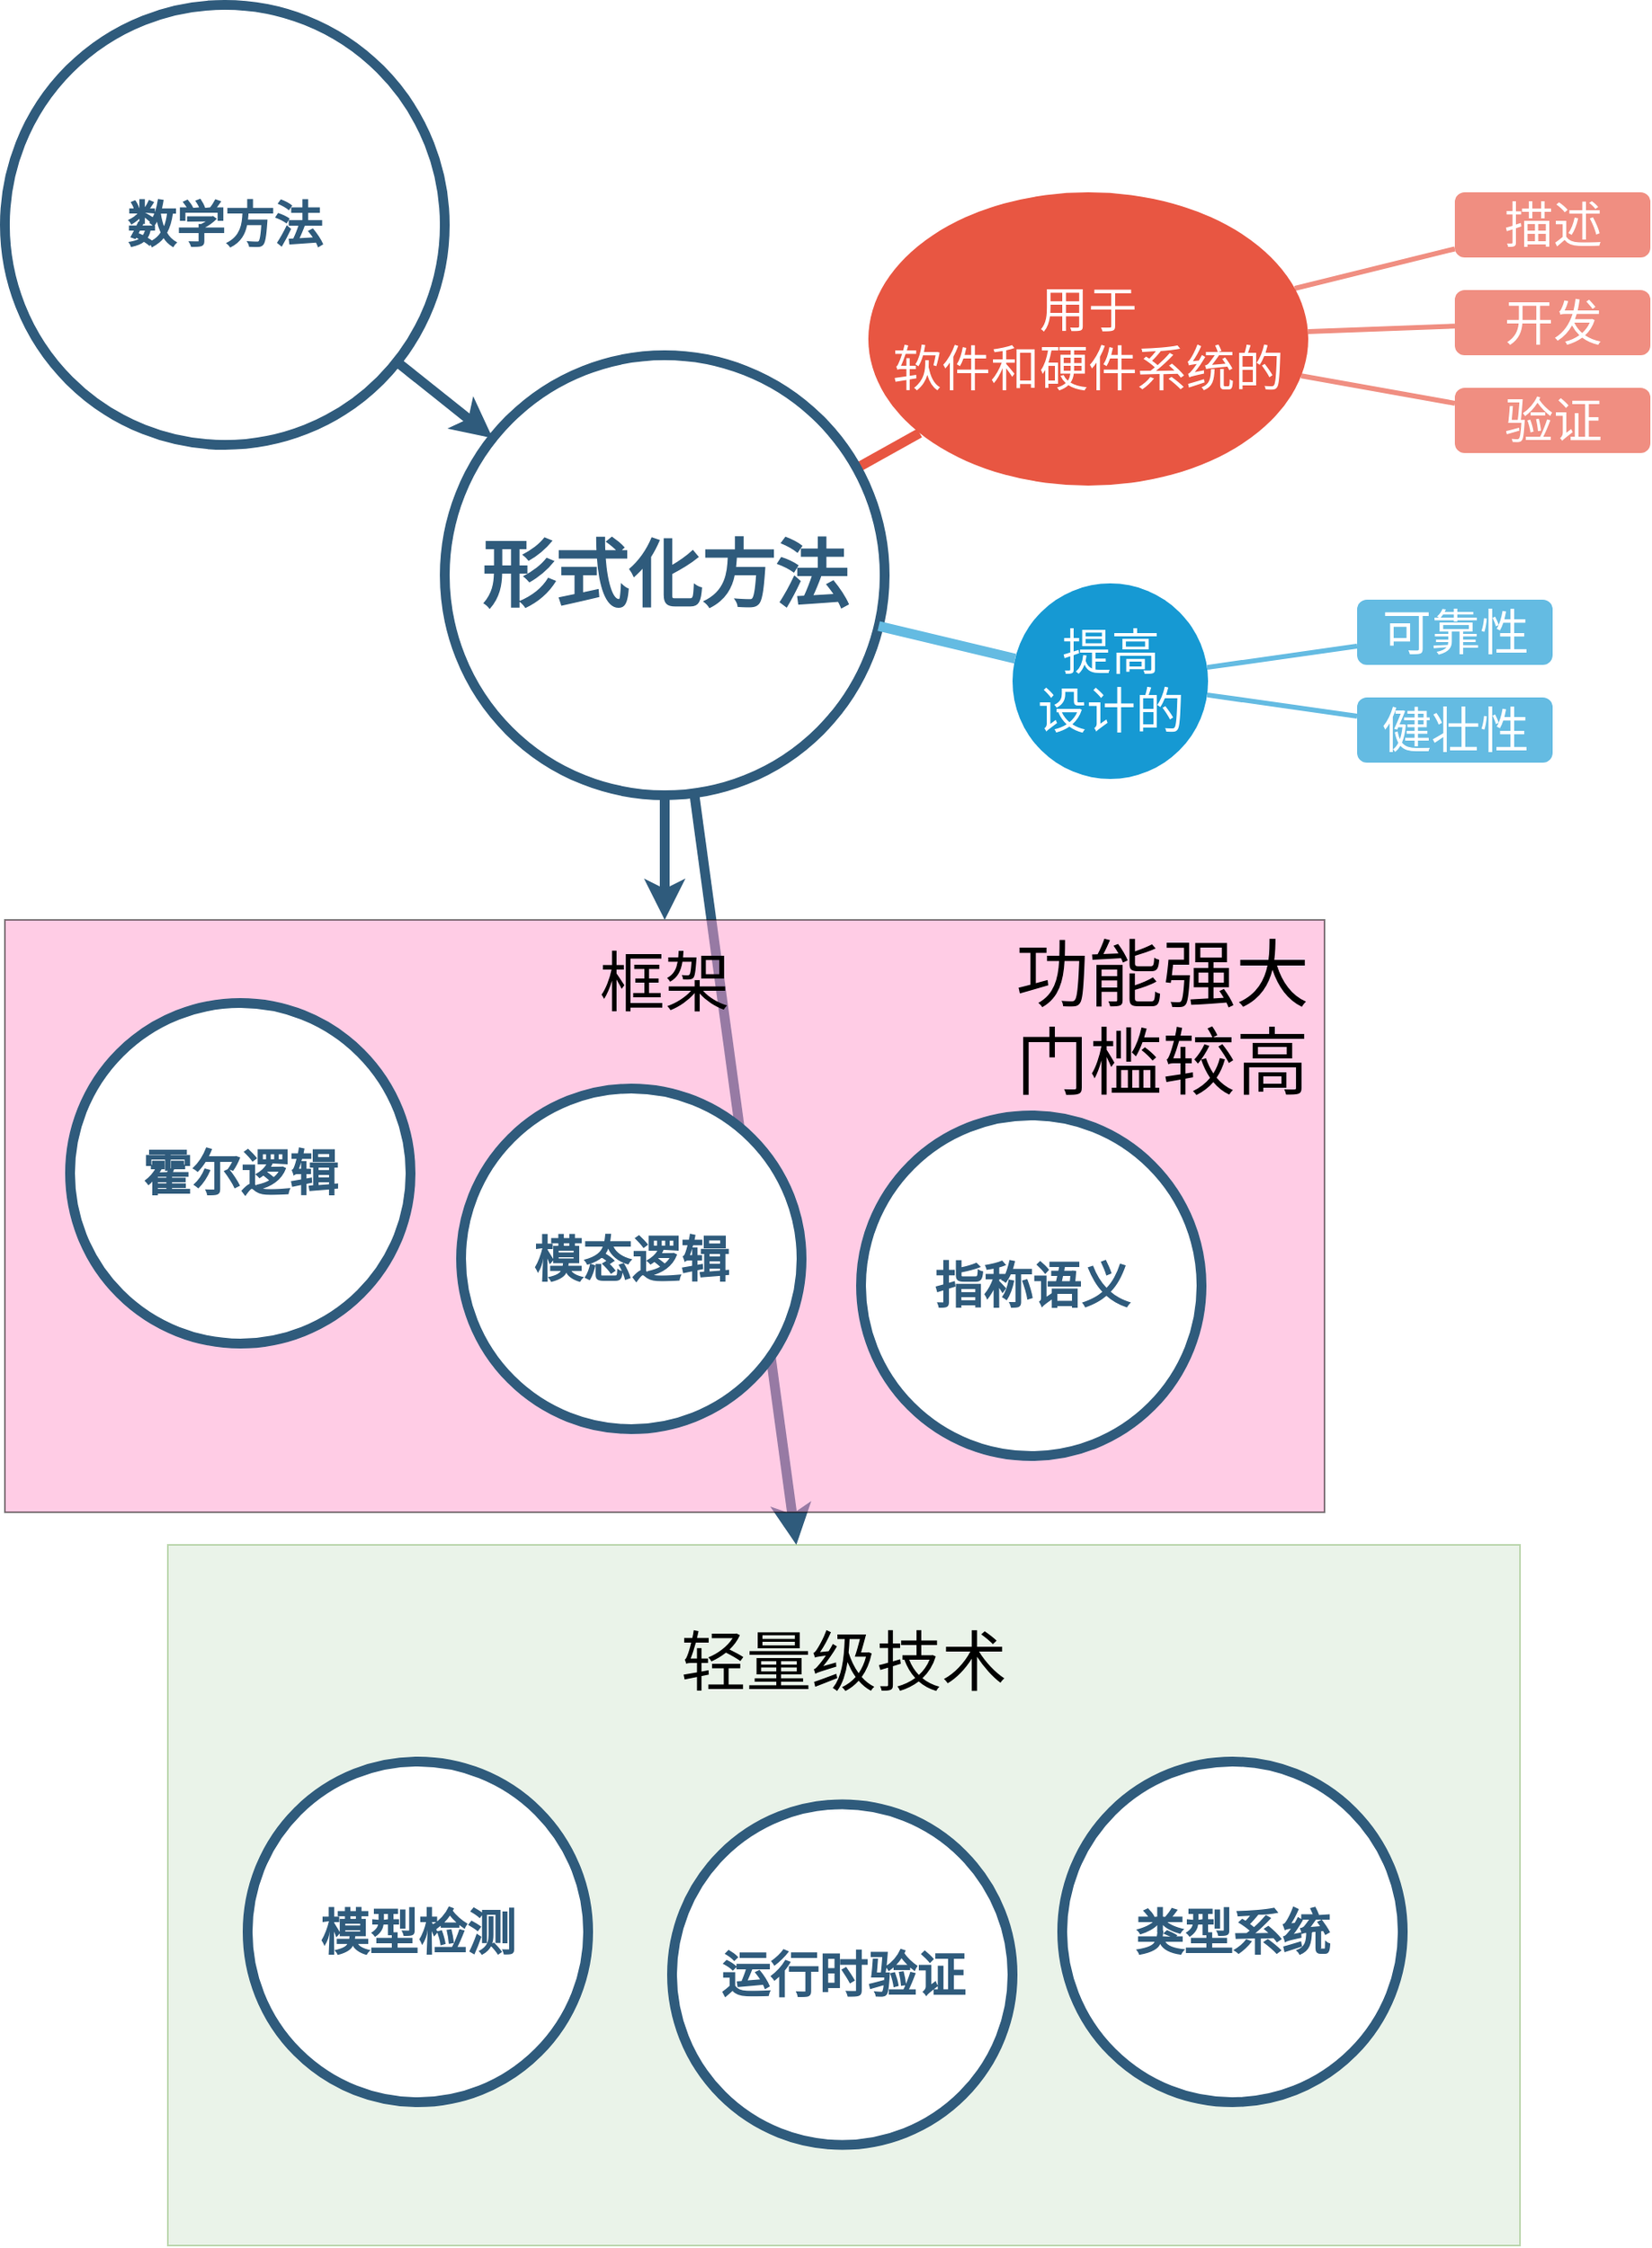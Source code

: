<mxfile version="20.2.2" type="device"><diagram id="6a731a19-8d31-9384-78a2-239565b7b9f0" name="Page-1"><mxGraphModel dx="2720" dy="1618" grid="1" gridSize="10" guides="1" tooltips="1" connect="1" arrows="1" fold="1" page="1" pageScale="1" pageWidth="1169" pageHeight="827" background="none" math="0" shadow="0"><root><mxCell id="0"/><mxCell id="1" parent="0"/><mxCell id="XAQ278gx2IfhGuxQP-CK-1561" value="" style="endArrow=classic;html=1;rounded=0;strokeWidth=6;strokeColor=#2F5B7C;" edge="1" parent="1" source="1515" target="XAQ278gx2IfhGuxQP-CK-1557"><mxGeometry width="50" height="50" relative="1" as="geometry"><mxPoint x="435" y="660" as="sourcePoint"/><mxPoint x="435" y="746.5" as="targetPoint"/></mxGeometry></mxCell><mxCell id="XAQ278gx2IfhGuxQP-CK-1555" value="框架&lt;br&gt;&lt;br&gt;&lt;br&gt;&lt;br&gt;&lt;br&gt;&lt;br&gt;&lt;br&gt;" style="rounded=0;whiteSpace=wrap;html=1;fontSize=40;fillColor=#FF99CC;opacity=50;" vertex="1" parent="1"><mxGeometry x="20" y="736.5" width="810" height="363.5" as="geometry"/></mxCell><mxCell id="XAQ278gx2IfhGuxQP-CK-1557" value="轻量级技术&lt;br&gt;&lt;br&gt;&lt;br&gt;&lt;br&gt;&lt;br&gt;&lt;br&gt;&lt;br&gt;" style="rounded=0;whiteSpace=wrap;html=1;fontSize=40;fillColor=#d5e8d4;strokeColor=#82b366;opacity=50;" vertex="1" parent="1"><mxGeometry x="120" y="1120" width="830" height="430" as="geometry"/></mxCell><mxCell id="1361" style="endArrow=none;strokeWidth=6;strokeColor=#E85642;html=1;" parent="1" source="1515" target="XAQ278gx2IfhGuxQP-CK-1544" edge="1"><mxGeometry relative="1" as="geometry"><mxPoint x="1300.555" y="611.902" as="targetPoint"/></mxGeometry></mxCell><mxCell id="1417" value="&lt;font style=&quot;font-size: 30px;&quot;&gt;描述&lt;/font&gt;" style="rounded=1;fillColor=#f08e81;strokeColor=none;strokeWidth=3;shadow=0;html=1;fontColor=#FFFFFF;" parent="1" vertex="1"><mxGeometry x="910" y="290" width="120" height="40" as="geometry"/></mxCell><mxCell id="1418" value="&lt;font style=&quot;font-size: 30px;&quot;&gt;开发&lt;/font&gt;" style="rounded=1;fillColor=#f08e81;strokeColor=none;strokeWidth=3;shadow=0;html=1;fontColor=#FFFFFF;" parent="1" vertex="1"><mxGeometry x="910" y="350" width="120" height="40" as="geometry"/></mxCell><mxCell id="1419" value="&lt;font style=&quot;font-size: 30px;&quot;&gt;验证&lt;/font&gt;" style="rounded=1;fillColor=#f08e81;strokeColor=none;strokeWidth=3;shadow=0;html=1;fontColor=#FFFFFF;" parent="1" vertex="1"><mxGeometry x="910" y="410" width="120" height="40" as="geometry"/></mxCell><mxCell id="1428" value="" style="edgeStyle=none;endArrow=none;strokeWidth=3;strokeColor=#F08E81;html=1;" parent="1" source="XAQ278gx2IfhGuxQP-CK-1544" target="1417" edge="1"><mxGeometry x="-426.5" y="130" width="100" height="100" as="geometry"><mxPoint x="-426.5" y="230" as="sourcePoint"/><mxPoint x="-326.5" y="130" as="targetPoint"/></mxGeometry></mxCell><mxCell id="1429" value="" style="edgeStyle=none;endArrow=none;strokeWidth=3;strokeColor=#F08E81;html=1;" parent="1" source="XAQ278gx2IfhGuxQP-CK-1544" target="1418" edge="1"><mxGeometry x="-426.5" y="130" width="100" height="100" as="geometry"><mxPoint x="-426.5" y="230" as="sourcePoint"/><mxPoint x="-326.5" y="130" as="targetPoint"/></mxGeometry></mxCell><mxCell id="1430" value="" style="edgeStyle=none;endArrow=none;strokeWidth=3;strokeColor=#F08E81;html=1;" parent="1" source="XAQ278gx2IfhGuxQP-CK-1544" target="1419" edge="1"><mxGeometry x="-426.5" y="130" width="100" height="100" as="geometry"><mxPoint x="-426.5" y="230" as="sourcePoint"/><mxPoint x="-326.5" y="130" as="targetPoint"/></mxGeometry></mxCell><mxCell id="1514" style="edgeStyle=orthogonalEdgeStyle;rounded=0;html=1;exitX=0.75;exitY=0;entryX=0.75;entryY=0;startArrow=none;startFill=0;endArrow=block;endFill=1;jettySize=auto;orthogonalLoop=1;strokeColor=#12aab5;strokeWidth=6;fontSize=20;fontColor=#2F5B7C;" parent="1" edge="1"><mxGeometry relative="1" as="geometry"><mxPoint x="823.5" y="1198" as="sourcePoint"/><mxPoint x="823.5" y="1198" as="targetPoint"/></mxGeometry></mxCell><object label="&lt;font style=&quot;font-size: 45px;&quot;&gt;形式化方法&lt;/font&gt;" id="1515"><mxCell style="ellipse;whiteSpace=wrap;html=1;shadow=0;fontFamily=Helvetica;fontSize=30;fontColor=#2F5B7C;align=center;strokeColor=#2F5B7C;strokeWidth=6;fillColor=#FFFFFF;fontStyle=1;gradientColor=none;" parent="1" vertex="1"><mxGeometry x="290" y="390" width="270" height="270" as="geometry"/></mxCell></object><object label="数学方法" id="XAQ278gx2IfhGuxQP-CK-1542"><mxCell style="ellipse;whiteSpace=wrap;html=1;shadow=0;fontFamily=Helvetica;fontSize=30;fontColor=#2F5B7C;align=center;strokeColor=#2F5B7C;strokeWidth=6;fillColor=#FFFFFF;fontStyle=1;gradientColor=none;" vertex="1" parent="1"><mxGeometry x="20" y="175" width="270" height="270" as="geometry"/></mxCell></object><mxCell id="XAQ278gx2IfhGuxQP-CK-1543" value="" style="endArrow=classic;html=1;rounded=0;strokeWidth=6;strokeColor=#2F5B7C;" edge="1" parent="1" source="XAQ278gx2IfhGuxQP-CK-1542" target="1515"><mxGeometry width="50" height="50" relative="1" as="geometry"><mxPoint x="870" y="630" as="sourcePoint"/><mxPoint x="920" y="580" as="targetPoint"/></mxGeometry></mxCell><mxCell id="XAQ278gx2IfhGuxQP-CK-1544" value="&lt;font style=&quot;font-size: 30px;&quot;&gt;用于&lt;br&gt;软件和硬件系统的&lt;/font&gt;" style="ellipse;whiteSpace=wrap;html=1;shadow=0;fontFamily=Helvetica;fontSize=20;fontColor=#FFFFFF;align=center;strokeWidth=3;fillColor=#E85642;strokeColor=none;" vertex="1" parent="1"><mxGeometry x="550" y="290" width="270" height="180" as="geometry"/></mxCell><mxCell id="XAQ278gx2IfhGuxQP-CK-1546" value="&lt;font style=&quot;font-size: 30px;&quot;&gt;提高&lt;br&gt;设计的&lt;/font&gt;" style="ellipse;whiteSpace=wrap;html=1;shadow=0;fontFamily=Helvetica;fontSize=20;fontColor=#FFFFFF;align=center;strokeWidth=3;fillColor=#1699D3;strokeColor=none;" vertex="1" parent="1"><mxGeometry x="638.5" y="530" width="120" height="120" as="geometry"/></mxCell><mxCell id="XAQ278gx2IfhGuxQP-CK-1547" value="&lt;font style=&quot;font-size: 30px;&quot;&gt;可靠性&lt;/font&gt;" style="rounded=1;fillColor=#64BBE2;strokeColor=none;strokeWidth=3;shadow=0;html=1;fontColor=#FFFFFF;" vertex="1" parent="1"><mxGeometry x="850" y="540" width="120" height="40" as="geometry"/></mxCell><mxCell id="XAQ278gx2IfhGuxQP-CK-1548" value="&lt;font style=&quot;font-size: 30px;&quot;&gt;健壮性&lt;/font&gt;" style="rounded=1;fillColor=#64BBE2;strokeColor=none;strokeWidth=3;shadow=0;html=1;fontColor=#FFFFFF;" vertex="1" parent="1"><mxGeometry x="850" y="600" width="120" height="40" as="geometry"/></mxCell><mxCell id="XAQ278gx2IfhGuxQP-CK-1549" value="" style="edgeStyle=none;endArrow=none;strokeWidth=3;strokeColor=#64BBE2;html=1;" edge="1" parent="1" source="XAQ278gx2IfhGuxQP-CK-1547" target="XAQ278gx2IfhGuxQP-CK-1546"><mxGeometry x="-1289.5" y="89" width="100" height="100" as="geometry"><mxPoint x="787.5" y="620" as="sourcePoint"/><mxPoint x="730.5" y="599" as="targetPoint"/></mxGeometry></mxCell><mxCell id="XAQ278gx2IfhGuxQP-CK-1550" value="" style="edgeStyle=none;endArrow=none;strokeWidth=3;strokeColor=#64BBE2;html=1;" edge="1" parent="1" source="XAQ278gx2IfhGuxQP-CK-1548" target="XAQ278gx2IfhGuxQP-CK-1546"><mxGeometry x="-1279.5" y="99" width="100" height="100" as="geometry"><mxPoint x="867.786" y="550" as="sourcePoint"/><mxPoint x="784.972" y="579.728" as="targetPoint"/></mxGeometry></mxCell><object label="霍尔逻辑" id="XAQ278gx2IfhGuxQP-CK-1551"><mxCell style="ellipse;whiteSpace=wrap;html=1;shadow=0;fontFamily=Helvetica;fontSize=30;fontColor=#2F5B7C;align=center;strokeColor=#2F5B7C;strokeWidth=6;fillColor=#FFFFFF;fontStyle=1;gradientColor=none;" vertex="1" parent="1"><mxGeometry x="60" y="787.5" width="209" height="209" as="geometry"/></mxCell></object><object label="模态逻辑" id="XAQ278gx2IfhGuxQP-CK-1552"><mxCell style="ellipse;whiteSpace=wrap;html=1;shadow=0;fontFamily=Helvetica;fontSize=30;fontColor=#2F5B7C;align=center;strokeColor=#2F5B7C;strokeWidth=6;fillColor=#FFFFFF;fontStyle=1;gradientColor=none;" vertex="1" parent="1"><mxGeometry x="300" y="840" width="209" height="209" as="geometry"/></mxCell></object><object label="指称语义" id="XAQ278gx2IfhGuxQP-CK-1553"><mxCell style="ellipse;whiteSpace=wrap;html=1;shadow=0;fontFamily=Helvetica;fontSize=30;fontColor=#2F5B7C;align=center;strokeColor=#2F5B7C;strokeWidth=6;fillColor=#FFFFFF;fontStyle=1;gradientColor=none;" vertex="1" parent="1"><mxGeometry x="545.5" y="856.5" width="209" height="209" as="geometry"/></mxCell></object><mxCell id="XAQ278gx2IfhGuxQP-CK-1556" value="" style="endArrow=classic;html=1;rounded=0;strokeWidth=6;strokeColor=#2F5B7C;" edge="1" parent="1" source="1515" target="XAQ278gx2IfhGuxQP-CK-1555"><mxGeometry width="50" height="50" relative="1" as="geometry"><mxPoint x="1108.5" y="539" as="sourcePoint"/><mxPoint x="910" y="910" as="targetPoint"/></mxGeometry></mxCell><object label="模型检测" id="XAQ278gx2IfhGuxQP-CK-1558"><mxCell style="ellipse;whiteSpace=wrap;html=1;shadow=0;fontFamily=Helvetica;fontSize=30;fontColor=#2F5B7C;align=center;strokeColor=#2F5B7C;strokeWidth=6;fillColor=#FFFFFF;fontStyle=1;gradientColor=none;" vertex="1" parent="1"><mxGeometry x="169" y="1253" width="209" height="209" as="geometry"/></mxCell></object><object label="运行时验证" id="XAQ278gx2IfhGuxQP-CK-1559"><mxCell style="ellipse;whiteSpace=wrap;html=1;shadow=0;fontFamily=Helvetica;fontSize=30;fontColor=#2F5B7C;align=center;strokeColor=#2F5B7C;strokeWidth=6;fillColor=#FFFFFF;fontStyle=1;gradientColor=none;" vertex="1" parent="1"><mxGeometry x="429.5" y="1279.25" width="209" height="209" as="geometry"/></mxCell></object><object label="类型系统" id="XAQ278gx2IfhGuxQP-CK-1560"><mxCell style="ellipse;whiteSpace=wrap;html=1;shadow=0;fontFamily=Helvetica;fontSize=30;fontColor=#2F5B7C;align=center;strokeColor=#2F5B7C;strokeWidth=6;fillColor=#FFFFFF;fontStyle=1;gradientColor=none;" vertex="1" parent="1"><mxGeometry x="669" y="1253" width="209" height="209" as="geometry"/></mxCell></object><mxCell id="XAQ278gx2IfhGuxQP-CK-1562" value="" style="endArrow=none;html=1;rounded=0;fontSize=30;strokeColor=#64BBE2;strokeWidth=6;" edge="1" parent="1" source="XAQ278gx2IfhGuxQP-CK-1546" target="1515"><mxGeometry width="50" height="50" relative="1" as="geometry"><mxPoint x="1060" y="550" as="sourcePoint"/><mxPoint x="1110" y="500" as="targetPoint"/></mxGeometry></mxCell><mxCell id="XAQ278gx2IfhGuxQP-CK-1566" value="功能强大&lt;br&gt;门槛较高" style="text;html=1;align=center;verticalAlign=middle;resizable=0;points=[];autosize=1;strokeColor=none;fillColor=none;fontSize=45;" vertex="1" parent="1"><mxGeometry x="630" y="736.5" width="200" height="120" as="geometry"/></mxCell></root></mxGraphModel></diagram></mxfile>